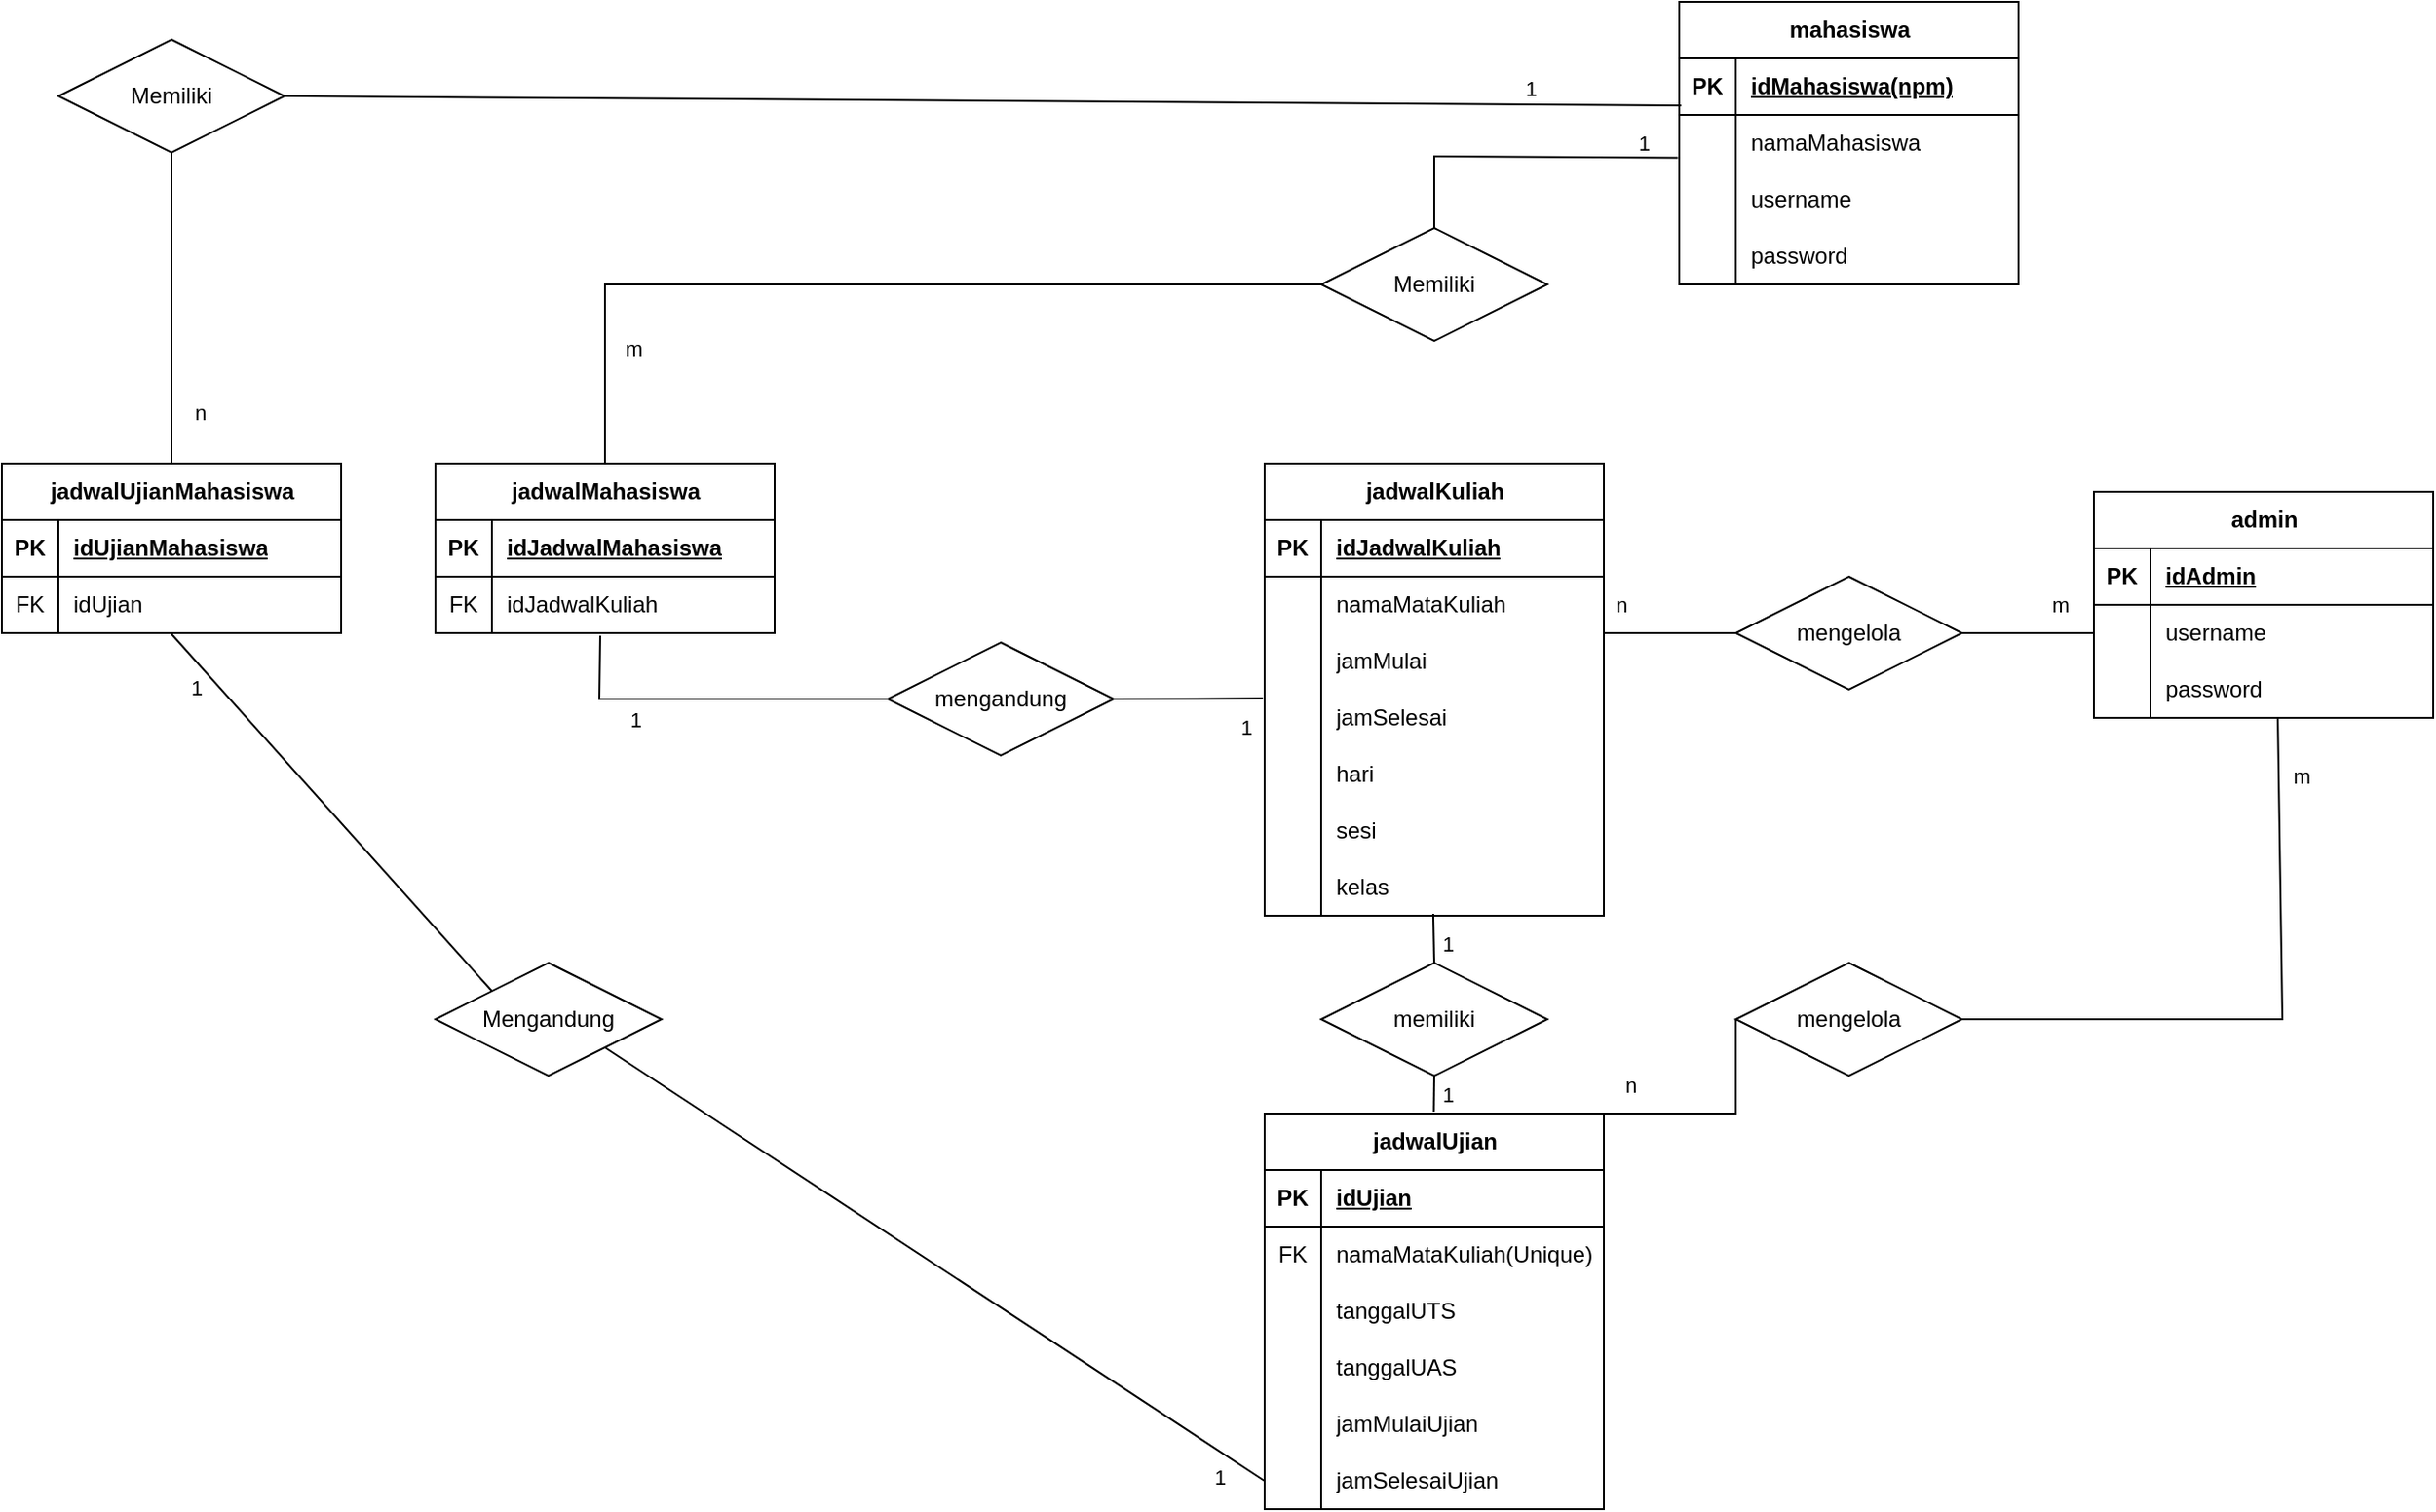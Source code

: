 <mxfile version="23.1.6" type="device">
  <diagram id="R2lEEEUBdFMjLlhIrx00" name="Page-1">
    <mxGraphModel dx="1779" dy="1600" grid="1" gridSize="10" guides="1" tooltips="1" connect="1" arrows="1" fold="1" page="1" pageScale="1" pageWidth="850" pageHeight="1100" math="0" shadow="0" extFonts="Permanent Marker^https://fonts.googleapis.com/css?family=Permanent+Marker">
      <root>
        <mxCell id="0" />
        <mxCell id="1" parent="0" />
        <mxCell id="jP7udpV0xW4ac02a_OzL-17" value="jadwalKuliah" style="shape=table;startSize=30;container=1;collapsible=1;childLayout=tableLayout;fixedRows=1;rowLines=0;fontStyle=1;align=center;resizeLast=1;html=1;" parent="1" vertex="1">
          <mxGeometry x="40" y="165" width="180" height="240" as="geometry" />
        </mxCell>
        <mxCell id="jP7udpV0xW4ac02a_OzL-18" value="" style="shape=tableRow;horizontal=0;startSize=0;swimlaneHead=0;swimlaneBody=0;fillColor=none;collapsible=0;dropTarget=0;points=[[0,0.5],[1,0.5]];portConstraint=eastwest;top=0;left=0;right=0;bottom=1;" parent="jP7udpV0xW4ac02a_OzL-17" vertex="1">
          <mxGeometry y="30" width="180" height="30" as="geometry" />
        </mxCell>
        <mxCell id="jP7udpV0xW4ac02a_OzL-19" value="PK" style="shape=partialRectangle;connectable=0;fillColor=none;top=0;left=0;bottom=0;right=0;fontStyle=1;overflow=hidden;whiteSpace=wrap;html=1;" parent="jP7udpV0xW4ac02a_OzL-18" vertex="1">
          <mxGeometry width="30" height="30" as="geometry">
            <mxRectangle width="30" height="30" as="alternateBounds" />
          </mxGeometry>
        </mxCell>
        <mxCell id="jP7udpV0xW4ac02a_OzL-20" value="idJadwalKuliah" style="shape=partialRectangle;connectable=0;fillColor=none;top=0;left=0;bottom=0;right=0;align=left;spacingLeft=6;fontStyle=5;overflow=hidden;whiteSpace=wrap;html=1;" parent="jP7udpV0xW4ac02a_OzL-18" vertex="1">
          <mxGeometry x="30" width="150" height="30" as="geometry">
            <mxRectangle width="150" height="30" as="alternateBounds" />
          </mxGeometry>
        </mxCell>
        <mxCell id="jP7udpV0xW4ac02a_OzL-21" value="" style="shape=tableRow;horizontal=0;startSize=0;swimlaneHead=0;swimlaneBody=0;fillColor=none;collapsible=0;dropTarget=0;points=[[0,0.5],[1,0.5]];portConstraint=eastwest;top=0;left=0;right=0;bottom=0;" parent="jP7udpV0xW4ac02a_OzL-17" vertex="1">
          <mxGeometry y="60" width="180" height="30" as="geometry" />
        </mxCell>
        <mxCell id="jP7udpV0xW4ac02a_OzL-22" value="" style="shape=partialRectangle;connectable=0;fillColor=none;top=0;left=0;bottom=0;right=0;editable=1;overflow=hidden;whiteSpace=wrap;html=1;" parent="jP7udpV0xW4ac02a_OzL-21" vertex="1">
          <mxGeometry width="30" height="30" as="geometry">
            <mxRectangle width="30" height="30" as="alternateBounds" />
          </mxGeometry>
        </mxCell>
        <mxCell id="jP7udpV0xW4ac02a_OzL-23" value="namaMataKuliah" style="shape=partialRectangle;connectable=0;fillColor=none;top=0;left=0;bottom=0;right=0;align=left;spacingLeft=6;overflow=hidden;whiteSpace=wrap;html=1;" parent="jP7udpV0xW4ac02a_OzL-21" vertex="1">
          <mxGeometry x="30" width="150" height="30" as="geometry">
            <mxRectangle width="150" height="30" as="alternateBounds" />
          </mxGeometry>
        </mxCell>
        <mxCell id="lILJXdgEnYDI8Zi-3-hv-6" style="shape=tableRow;horizontal=0;startSize=0;swimlaneHead=0;swimlaneBody=0;fillColor=none;collapsible=0;dropTarget=0;points=[[0,0.5],[1,0.5]];portConstraint=eastwest;top=0;left=0;right=0;bottom=0;" parent="jP7udpV0xW4ac02a_OzL-17" vertex="1">
          <mxGeometry y="90" width="180" height="30" as="geometry" />
        </mxCell>
        <mxCell id="lILJXdgEnYDI8Zi-3-hv-7" style="shape=partialRectangle;connectable=0;fillColor=none;top=0;left=0;bottom=0;right=0;editable=1;overflow=hidden;whiteSpace=wrap;html=1;" parent="lILJXdgEnYDI8Zi-3-hv-6" vertex="1">
          <mxGeometry width="30" height="30" as="geometry">
            <mxRectangle width="30" height="30" as="alternateBounds" />
          </mxGeometry>
        </mxCell>
        <mxCell id="lILJXdgEnYDI8Zi-3-hv-8" value="jamMulai" style="shape=partialRectangle;connectable=0;fillColor=none;top=0;left=0;bottom=0;right=0;align=left;spacingLeft=6;overflow=hidden;whiteSpace=wrap;html=1;" parent="lILJXdgEnYDI8Zi-3-hv-6" vertex="1">
          <mxGeometry x="30" width="150" height="30" as="geometry">
            <mxRectangle width="150" height="30" as="alternateBounds" />
          </mxGeometry>
        </mxCell>
        <mxCell id="jP7udpV0xW4ac02a_OzL-24" value="" style="shape=tableRow;horizontal=0;startSize=0;swimlaneHead=0;swimlaneBody=0;fillColor=none;collapsible=0;dropTarget=0;points=[[0,0.5],[1,0.5]];portConstraint=eastwest;top=0;left=0;right=0;bottom=0;" parent="jP7udpV0xW4ac02a_OzL-17" vertex="1">
          <mxGeometry y="120" width="180" height="30" as="geometry" />
        </mxCell>
        <mxCell id="jP7udpV0xW4ac02a_OzL-25" value="" style="shape=partialRectangle;connectable=0;fillColor=none;top=0;left=0;bottom=0;right=0;editable=1;overflow=hidden;whiteSpace=wrap;html=1;" parent="jP7udpV0xW4ac02a_OzL-24" vertex="1">
          <mxGeometry width="30" height="30" as="geometry">
            <mxRectangle width="30" height="30" as="alternateBounds" />
          </mxGeometry>
        </mxCell>
        <mxCell id="jP7udpV0xW4ac02a_OzL-26" value="jamSelesai" style="shape=partialRectangle;connectable=0;fillColor=none;top=0;left=0;bottom=0;right=0;align=left;spacingLeft=6;overflow=hidden;whiteSpace=wrap;html=1;" parent="jP7udpV0xW4ac02a_OzL-24" vertex="1">
          <mxGeometry x="30" width="150" height="30" as="geometry">
            <mxRectangle width="150" height="30" as="alternateBounds" />
          </mxGeometry>
        </mxCell>
        <mxCell id="jP7udpV0xW4ac02a_OzL-27" value="" style="shape=tableRow;horizontal=0;startSize=0;swimlaneHead=0;swimlaneBody=0;fillColor=none;collapsible=0;dropTarget=0;points=[[0,0.5],[1,0.5]];portConstraint=eastwest;top=0;left=0;right=0;bottom=0;" parent="jP7udpV0xW4ac02a_OzL-17" vertex="1">
          <mxGeometry y="150" width="180" height="30" as="geometry" />
        </mxCell>
        <mxCell id="jP7udpV0xW4ac02a_OzL-28" value="" style="shape=partialRectangle;connectable=0;fillColor=none;top=0;left=0;bottom=0;right=0;editable=1;overflow=hidden;whiteSpace=wrap;html=1;" parent="jP7udpV0xW4ac02a_OzL-27" vertex="1">
          <mxGeometry width="30" height="30" as="geometry">
            <mxRectangle width="30" height="30" as="alternateBounds" />
          </mxGeometry>
        </mxCell>
        <mxCell id="jP7udpV0xW4ac02a_OzL-29" value="hari" style="shape=partialRectangle;connectable=0;fillColor=none;top=0;left=0;bottom=0;right=0;align=left;spacingLeft=6;overflow=hidden;whiteSpace=wrap;html=1;" parent="jP7udpV0xW4ac02a_OzL-27" vertex="1">
          <mxGeometry x="30" width="150" height="30" as="geometry">
            <mxRectangle width="150" height="30" as="alternateBounds" />
          </mxGeometry>
        </mxCell>
        <mxCell id="jP7udpV0xW4ac02a_OzL-30" style="shape=tableRow;horizontal=0;startSize=0;swimlaneHead=0;swimlaneBody=0;fillColor=none;collapsible=0;dropTarget=0;points=[[0,0.5],[1,0.5]];portConstraint=eastwest;top=0;left=0;right=0;bottom=0;" parent="jP7udpV0xW4ac02a_OzL-17" vertex="1">
          <mxGeometry y="180" width="180" height="30" as="geometry" />
        </mxCell>
        <mxCell id="jP7udpV0xW4ac02a_OzL-31" style="shape=partialRectangle;connectable=0;fillColor=none;top=0;left=0;bottom=0;right=0;editable=1;overflow=hidden;whiteSpace=wrap;html=1;" parent="jP7udpV0xW4ac02a_OzL-30" vertex="1">
          <mxGeometry width="30" height="30" as="geometry">
            <mxRectangle width="30" height="30" as="alternateBounds" />
          </mxGeometry>
        </mxCell>
        <mxCell id="jP7udpV0xW4ac02a_OzL-32" value="sesi" style="shape=partialRectangle;connectable=0;fillColor=none;top=0;left=0;bottom=0;right=0;align=left;spacingLeft=6;overflow=hidden;whiteSpace=wrap;html=1;" parent="jP7udpV0xW4ac02a_OzL-30" vertex="1">
          <mxGeometry x="30" width="150" height="30" as="geometry">
            <mxRectangle width="150" height="30" as="alternateBounds" />
          </mxGeometry>
        </mxCell>
        <mxCell id="HAEcIO4v3PfrPAif3V2Y-1" style="shape=tableRow;horizontal=0;startSize=0;swimlaneHead=0;swimlaneBody=0;fillColor=none;collapsible=0;dropTarget=0;points=[[0,0.5],[1,0.5]];portConstraint=eastwest;top=0;left=0;right=0;bottom=0;" vertex="1" parent="jP7udpV0xW4ac02a_OzL-17">
          <mxGeometry y="210" width="180" height="30" as="geometry" />
        </mxCell>
        <mxCell id="HAEcIO4v3PfrPAif3V2Y-2" style="shape=partialRectangle;connectable=0;fillColor=none;top=0;left=0;bottom=0;right=0;editable=1;overflow=hidden;whiteSpace=wrap;html=1;" vertex="1" parent="HAEcIO4v3PfrPAif3V2Y-1">
          <mxGeometry width="30" height="30" as="geometry">
            <mxRectangle width="30" height="30" as="alternateBounds" />
          </mxGeometry>
        </mxCell>
        <mxCell id="HAEcIO4v3PfrPAif3V2Y-3" value="kelas" style="shape=partialRectangle;connectable=0;fillColor=none;top=0;left=0;bottom=0;right=0;align=left;spacingLeft=6;overflow=hidden;whiteSpace=wrap;html=1;" vertex="1" parent="HAEcIO4v3PfrPAif3V2Y-1">
          <mxGeometry x="30" width="150" height="30" as="geometry">
            <mxRectangle width="150" height="30" as="alternateBounds" />
          </mxGeometry>
        </mxCell>
        <mxCell id="jP7udpV0xW4ac02a_OzL-33" value="jadwalUjian" style="shape=table;startSize=30;container=1;collapsible=1;childLayout=tableLayout;fixedRows=1;rowLines=0;fontStyle=1;align=center;resizeLast=1;html=1;" parent="1" vertex="1">
          <mxGeometry x="40" y="510" width="180" height="210" as="geometry" />
        </mxCell>
        <mxCell id="jP7udpV0xW4ac02a_OzL-34" value="" style="shape=tableRow;horizontal=0;startSize=0;swimlaneHead=0;swimlaneBody=0;fillColor=none;collapsible=0;dropTarget=0;points=[[0,0.5],[1,0.5]];portConstraint=eastwest;top=0;left=0;right=0;bottom=1;" parent="jP7udpV0xW4ac02a_OzL-33" vertex="1">
          <mxGeometry y="30" width="180" height="30" as="geometry" />
        </mxCell>
        <mxCell id="jP7udpV0xW4ac02a_OzL-35" value="PK" style="shape=partialRectangle;connectable=0;fillColor=none;top=0;left=0;bottom=0;right=0;fontStyle=1;overflow=hidden;whiteSpace=wrap;html=1;" parent="jP7udpV0xW4ac02a_OzL-34" vertex="1">
          <mxGeometry width="30" height="30" as="geometry">
            <mxRectangle width="30" height="30" as="alternateBounds" />
          </mxGeometry>
        </mxCell>
        <mxCell id="jP7udpV0xW4ac02a_OzL-36" value="idUjian" style="shape=partialRectangle;connectable=0;fillColor=none;top=0;left=0;bottom=0;right=0;align=left;spacingLeft=6;fontStyle=5;overflow=hidden;whiteSpace=wrap;html=1;" parent="jP7udpV0xW4ac02a_OzL-34" vertex="1">
          <mxGeometry x="30" width="150" height="30" as="geometry">
            <mxRectangle width="150" height="30" as="alternateBounds" />
          </mxGeometry>
        </mxCell>
        <mxCell id="2Jx7FDH78sKBlILOtcVp-11" style="shape=tableRow;horizontal=0;startSize=0;swimlaneHead=0;swimlaneBody=0;fillColor=none;collapsible=0;dropTarget=0;points=[[0,0.5],[1,0.5]];portConstraint=eastwest;top=0;left=0;right=0;bottom=0;" parent="jP7udpV0xW4ac02a_OzL-33" vertex="1">
          <mxGeometry y="60" width="180" height="30" as="geometry" />
        </mxCell>
        <mxCell id="2Jx7FDH78sKBlILOtcVp-12" value="FK" style="shape=partialRectangle;connectable=0;fillColor=none;top=0;left=0;bottom=0;right=0;editable=1;overflow=hidden;whiteSpace=wrap;html=1;" parent="2Jx7FDH78sKBlILOtcVp-11" vertex="1">
          <mxGeometry width="30" height="30" as="geometry">
            <mxRectangle width="30" height="30" as="alternateBounds" />
          </mxGeometry>
        </mxCell>
        <mxCell id="2Jx7FDH78sKBlILOtcVp-13" value="namaMataKuliah(Unique)" style="shape=partialRectangle;connectable=0;fillColor=none;top=0;left=0;bottom=0;right=0;align=left;spacingLeft=6;overflow=hidden;whiteSpace=wrap;html=1;" parent="2Jx7FDH78sKBlILOtcVp-11" vertex="1">
          <mxGeometry x="30" width="150" height="30" as="geometry">
            <mxRectangle width="150" height="30" as="alternateBounds" />
          </mxGeometry>
        </mxCell>
        <mxCell id="jP7udpV0xW4ac02a_OzL-40" value="" style="shape=tableRow;horizontal=0;startSize=0;swimlaneHead=0;swimlaneBody=0;fillColor=none;collapsible=0;dropTarget=0;points=[[0,0.5],[1,0.5]];portConstraint=eastwest;top=0;left=0;right=0;bottom=0;" parent="jP7udpV0xW4ac02a_OzL-33" vertex="1">
          <mxGeometry y="90" width="180" height="30" as="geometry" />
        </mxCell>
        <mxCell id="jP7udpV0xW4ac02a_OzL-41" value="" style="shape=partialRectangle;connectable=0;fillColor=none;top=0;left=0;bottom=0;right=0;editable=1;overflow=hidden;whiteSpace=wrap;html=1;" parent="jP7udpV0xW4ac02a_OzL-40" vertex="1">
          <mxGeometry width="30" height="30" as="geometry">
            <mxRectangle width="30" height="30" as="alternateBounds" />
          </mxGeometry>
        </mxCell>
        <mxCell id="jP7udpV0xW4ac02a_OzL-42" value="tanggalUTS" style="shape=partialRectangle;connectable=0;fillColor=none;top=0;left=0;bottom=0;right=0;align=left;spacingLeft=6;overflow=hidden;whiteSpace=wrap;html=1;" parent="jP7udpV0xW4ac02a_OzL-40" vertex="1">
          <mxGeometry x="30" width="150" height="30" as="geometry">
            <mxRectangle width="150" height="30" as="alternateBounds" />
          </mxGeometry>
        </mxCell>
        <mxCell id="2Jx7FDH78sKBlILOtcVp-1" style="shape=tableRow;horizontal=0;startSize=0;swimlaneHead=0;swimlaneBody=0;fillColor=none;collapsible=0;dropTarget=0;points=[[0,0.5],[1,0.5]];portConstraint=eastwest;top=0;left=0;right=0;bottom=0;" parent="jP7udpV0xW4ac02a_OzL-33" vertex="1">
          <mxGeometry y="120" width="180" height="30" as="geometry" />
        </mxCell>
        <mxCell id="2Jx7FDH78sKBlILOtcVp-2" style="shape=partialRectangle;connectable=0;fillColor=none;top=0;left=0;bottom=0;right=0;editable=1;overflow=hidden;whiteSpace=wrap;html=1;" parent="2Jx7FDH78sKBlILOtcVp-1" vertex="1">
          <mxGeometry width="30" height="30" as="geometry">
            <mxRectangle width="30" height="30" as="alternateBounds" />
          </mxGeometry>
        </mxCell>
        <mxCell id="2Jx7FDH78sKBlILOtcVp-3" value="tanggalUAS" style="shape=partialRectangle;connectable=0;fillColor=none;top=0;left=0;bottom=0;right=0;align=left;spacingLeft=6;overflow=hidden;whiteSpace=wrap;html=1;" parent="2Jx7FDH78sKBlILOtcVp-1" vertex="1">
          <mxGeometry x="30" width="150" height="30" as="geometry">
            <mxRectangle width="150" height="30" as="alternateBounds" />
          </mxGeometry>
        </mxCell>
        <mxCell id="jP7udpV0xW4ac02a_OzL-43" value="" style="shape=tableRow;horizontal=0;startSize=0;swimlaneHead=0;swimlaneBody=0;fillColor=none;collapsible=0;dropTarget=0;points=[[0,0.5],[1,0.5]];portConstraint=eastwest;top=0;left=0;right=0;bottom=0;" parent="jP7udpV0xW4ac02a_OzL-33" vertex="1">
          <mxGeometry y="150" width="180" height="30" as="geometry" />
        </mxCell>
        <mxCell id="jP7udpV0xW4ac02a_OzL-44" value="" style="shape=partialRectangle;connectable=0;fillColor=none;top=0;left=0;bottom=0;right=0;editable=1;overflow=hidden;whiteSpace=wrap;html=1;" parent="jP7udpV0xW4ac02a_OzL-43" vertex="1">
          <mxGeometry width="30" height="30" as="geometry">
            <mxRectangle width="30" height="30" as="alternateBounds" />
          </mxGeometry>
        </mxCell>
        <mxCell id="jP7udpV0xW4ac02a_OzL-45" value="jamMulaiUjian" style="shape=partialRectangle;connectable=0;fillColor=none;top=0;left=0;bottom=0;right=0;align=left;spacingLeft=6;overflow=hidden;whiteSpace=wrap;html=1;" parent="jP7udpV0xW4ac02a_OzL-43" vertex="1">
          <mxGeometry x="30" width="150" height="30" as="geometry">
            <mxRectangle width="150" height="30" as="alternateBounds" />
          </mxGeometry>
        </mxCell>
        <mxCell id="jP7udpV0xW4ac02a_OzL-46" style="shape=tableRow;horizontal=0;startSize=0;swimlaneHead=0;swimlaneBody=0;fillColor=none;collapsible=0;dropTarget=0;points=[[0,0.5],[1,0.5]];portConstraint=eastwest;top=0;left=0;right=0;bottom=0;" parent="jP7udpV0xW4ac02a_OzL-33" vertex="1">
          <mxGeometry y="180" width="180" height="30" as="geometry" />
        </mxCell>
        <mxCell id="jP7udpV0xW4ac02a_OzL-47" style="shape=partialRectangle;connectable=0;fillColor=none;top=0;left=0;bottom=0;right=0;editable=1;overflow=hidden;whiteSpace=wrap;html=1;" parent="jP7udpV0xW4ac02a_OzL-46" vertex="1">
          <mxGeometry width="30" height="30" as="geometry">
            <mxRectangle width="30" height="30" as="alternateBounds" />
          </mxGeometry>
        </mxCell>
        <mxCell id="jP7udpV0xW4ac02a_OzL-48" value="jamSelesaiUjian" style="shape=partialRectangle;connectable=0;fillColor=none;top=0;left=0;bottom=0;right=0;align=left;spacingLeft=6;overflow=hidden;whiteSpace=wrap;html=1;" parent="jP7udpV0xW4ac02a_OzL-46" vertex="1">
          <mxGeometry x="30" width="150" height="30" as="geometry">
            <mxRectangle width="150" height="30" as="alternateBounds" />
          </mxGeometry>
        </mxCell>
        <mxCell id="jP7udpV0xW4ac02a_OzL-60" value="memiliki" style="shape=rhombus;perimeter=rhombusPerimeter;whiteSpace=wrap;html=1;align=center;" parent="1" vertex="1">
          <mxGeometry x="70" y="430" width="120" height="60" as="geometry" />
        </mxCell>
        <mxCell id="jP7udpV0xW4ac02a_OzL-61" value="" style="endArrow=none;html=1;rounded=0;entryX=0.5;entryY=0;entryDx=0;entryDy=0;exitX=0.497;exitY=0.967;exitDx=0;exitDy=0;exitPerimeter=0;" parent="1" target="jP7udpV0xW4ac02a_OzL-60" edge="1" source="HAEcIO4v3PfrPAif3V2Y-1">
          <mxGeometry relative="1" as="geometry">
            <mxPoint x="130" y="410" as="sourcePoint" />
            <mxPoint x="300" y="260" as="targetPoint" />
          </mxGeometry>
        </mxCell>
        <mxCell id="jP7udpV0xW4ac02a_OzL-62" value="1" style="edgeLabel;html=1;align=center;verticalAlign=middle;resizable=0;points=[];" parent="jP7udpV0xW4ac02a_OzL-61" vertex="1" connectable="0">
          <mxGeometry x="-0.828" y="1" relative="1" as="geometry">
            <mxPoint x="6" y="14" as="offset" />
          </mxGeometry>
        </mxCell>
        <mxCell id="jP7udpV0xW4ac02a_OzL-63" value="" style="endArrow=none;html=1;rounded=0;entryX=0.5;entryY=0;entryDx=0;entryDy=0;exitX=0.5;exitY=1;exitDx=0;exitDy=0;" parent="1" source="jP7udpV0xW4ac02a_OzL-60" edge="1">
          <mxGeometry relative="1" as="geometry">
            <mxPoint x="130" y="460" as="sourcePoint" />
            <mxPoint x="129.76" y="509" as="targetPoint" />
          </mxGeometry>
        </mxCell>
        <mxCell id="jP7udpV0xW4ac02a_OzL-64" value="1" style="edgeLabel;html=1;align=center;verticalAlign=middle;resizable=0;points=[];" parent="jP7udpV0xW4ac02a_OzL-63" vertex="1" connectable="0">
          <mxGeometry x="-0.828" y="1" relative="1" as="geometry">
            <mxPoint x="6" y="8" as="offset" />
          </mxGeometry>
        </mxCell>
        <mxCell id="jP7udpV0xW4ac02a_OzL-68" value="mahasiswa" style="shape=table;startSize=30;container=1;collapsible=1;childLayout=tableLayout;fixedRows=1;rowLines=0;fontStyle=1;align=center;resizeLast=1;html=1;" parent="1" vertex="1">
          <mxGeometry x="260" y="-80" width="180" height="150" as="geometry" />
        </mxCell>
        <mxCell id="jP7udpV0xW4ac02a_OzL-69" value="" style="shape=tableRow;horizontal=0;startSize=0;swimlaneHead=0;swimlaneBody=0;fillColor=none;collapsible=0;dropTarget=0;points=[[0,0.5],[1,0.5]];portConstraint=eastwest;top=0;left=0;right=0;bottom=1;" parent="jP7udpV0xW4ac02a_OzL-68" vertex="1">
          <mxGeometry y="30" width="180" height="30" as="geometry" />
        </mxCell>
        <mxCell id="jP7udpV0xW4ac02a_OzL-70" value="PK" style="shape=partialRectangle;connectable=0;fillColor=none;top=0;left=0;bottom=0;right=0;fontStyle=1;overflow=hidden;whiteSpace=wrap;html=1;" parent="jP7udpV0xW4ac02a_OzL-69" vertex="1">
          <mxGeometry width="30" height="30" as="geometry">
            <mxRectangle width="30" height="30" as="alternateBounds" />
          </mxGeometry>
        </mxCell>
        <mxCell id="jP7udpV0xW4ac02a_OzL-71" value="idMahasiswa(npm)" style="shape=partialRectangle;connectable=0;fillColor=none;top=0;left=0;bottom=0;right=0;align=left;spacingLeft=6;fontStyle=5;overflow=hidden;whiteSpace=wrap;html=1;" parent="jP7udpV0xW4ac02a_OzL-69" vertex="1">
          <mxGeometry x="30" width="150" height="30" as="geometry">
            <mxRectangle width="150" height="30" as="alternateBounds" />
          </mxGeometry>
        </mxCell>
        <mxCell id="jP7udpV0xW4ac02a_OzL-72" value="" style="shape=tableRow;horizontal=0;startSize=0;swimlaneHead=0;swimlaneBody=0;fillColor=none;collapsible=0;dropTarget=0;points=[[0,0.5],[1,0.5]];portConstraint=eastwest;top=0;left=0;right=0;bottom=0;" parent="jP7udpV0xW4ac02a_OzL-68" vertex="1">
          <mxGeometry y="60" width="180" height="30" as="geometry" />
        </mxCell>
        <mxCell id="jP7udpV0xW4ac02a_OzL-73" value="" style="shape=partialRectangle;connectable=0;fillColor=none;top=0;left=0;bottom=0;right=0;editable=1;overflow=hidden;whiteSpace=wrap;html=1;" parent="jP7udpV0xW4ac02a_OzL-72" vertex="1">
          <mxGeometry width="30" height="30" as="geometry">
            <mxRectangle width="30" height="30" as="alternateBounds" />
          </mxGeometry>
        </mxCell>
        <mxCell id="jP7udpV0xW4ac02a_OzL-74" value="namaMahasiswa" style="shape=partialRectangle;connectable=0;fillColor=none;top=0;left=0;bottom=0;right=0;align=left;spacingLeft=6;overflow=hidden;whiteSpace=wrap;html=1;" parent="jP7udpV0xW4ac02a_OzL-72" vertex="1">
          <mxGeometry x="30" width="150" height="30" as="geometry">
            <mxRectangle width="150" height="30" as="alternateBounds" />
          </mxGeometry>
        </mxCell>
        <mxCell id="jP7udpV0xW4ac02a_OzL-75" value="" style="shape=tableRow;horizontal=0;startSize=0;swimlaneHead=0;swimlaneBody=0;fillColor=none;collapsible=0;dropTarget=0;points=[[0,0.5],[1,0.5]];portConstraint=eastwest;top=0;left=0;right=0;bottom=0;" parent="jP7udpV0xW4ac02a_OzL-68" vertex="1">
          <mxGeometry y="90" width="180" height="30" as="geometry" />
        </mxCell>
        <mxCell id="jP7udpV0xW4ac02a_OzL-76" value="" style="shape=partialRectangle;connectable=0;fillColor=none;top=0;left=0;bottom=0;right=0;editable=1;overflow=hidden;whiteSpace=wrap;html=1;" parent="jP7udpV0xW4ac02a_OzL-75" vertex="1">
          <mxGeometry width="30" height="30" as="geometry">
            <mxRectangle width="30" height="30" as="alternateBounds" />
          </mxGeometry>
        </mxCell>
        <mxCell id="jP7udpV0xW4ac02a_OzL-77" value="username" style="shape=partialRectangle;connectable=0;fillColor=none;top=0;left=0;bottom=0;right=0;align=left;spacingLeft=6;overflow=hidden;whiteSpace=wrap;html=1;" parent="jP7udpV0xW4ac02a_OzL-75" vertex="1">
          <mxGeometry x="30" width="150" height="30" as="geometry">
            <mxRectangle width="150" height="30" as="alternateBounds" />
          </mxGeometry>
        </mxCell>
        <mxCell id="jP7udpV0xW4ac02a_OzL-78" value="" style="shape=tableRow;horizontal=0;startSize=0;swimlaneHead=0;swimlaneBody=0;fillColor=none;collapsible=0;dropTarget=0;points=[[0,0.5],[1,0.5]];portConstraint=eastwest;top=0;left=0;right=0;bottom=0;" parent="jP7udpV0xW4ac02a_OzL-68" vertex="1">
          <mxGeometry y="120" width="180" height="30" as="geometry" />
        </mxCell>
        <mxCell id="jP7udpV0xW4ac02a_OzL-79" value="" style="shape=partialRectangle;connectable=0;fillColor=none;top=0;left=0;bottom=0;right=0;editable=1;overflow=hidden;whiteSpace=wrap;html=1;" parent="jP7udpV0xW4ac02a_OzL-78" vertex="1">
          <mxGeometry width="30" height="30" as="geometry">
            <mxRectangle width="30" height="30" as="alternateBounds" />
          </mxGeometry>
        </mxCell>
        <mxCell id="jP7udpV0xW4ac02a_OzL-80" value="password" style="shape=partialRectangle;connectable=0;fillColor=none;top=0;left=0;bottom=0;right=0;align=left;spacingLeft=6;overflow=hidden;whiteSpace=wrap;html=1;" parent="jP7udpV0xW4ac02a_OzL-78" vertex="1">
          <mxGeometry x="30" width="150" height="30" as="geometry">
            <mxRectangle width="150" height="30" as="alternateBounds" />
          </mxGeometry>
        </mxCell>
        <mxCell id="jP7udpV0xW4ac02a_OzL-81" value="Memiliki" style="shape=rhombus;perimeter=rhombusPerimeter;whiteSpace=wrap;html=1;align=center;" parent="1" vertex="1">
          <mxGeometry x="70" y="40" width="120" height="60" as="geometry" />
        </mxCell>
        <mxCell id="jP7udpV0xW4ac02a_OzL-82" value="" style="endArrow=none;html=1;rounded=0;exitX=0.5;exitY=0;exitDx=0;exitDy=0;entryX=-0.004;entryY=0.757;entryDx=0;entryDy=0;entryPerimeter=0;" parent="1" source="jP7udpV0xW4ac02a_OzL-81" target="jP7udpV0xW4ac02a_OzL-72" edge="1">
          <mxGeometry relative="1" as="geometry">
            <mxPoint x="120" as="sourcePoint" />
            <mxPoint x="280" as="targetPoint" />
            <Array as="points">
              <mxPoint x="130" y="2" />
            </Array>
          </mxGeometry>
        </mxCell>
        <mxCell id="jP7udpV0xW4ac02a_OzL-83" value="1" style="edgeLabel;html=1;align=center;verticalAlign=middle;resizable=0;points=[];" parent="jP7udpV0xW4ac02a_OzL-82" vertex="1" connectable="0">
          <mxGeometry x="0.774" y="2" relative="1" as="geometry">
            <mxPoint y="-6" as="offset" />
          </mxGeometry>
        </mxCell>
        <mxCell id="jP7udpV0xW4ac02a_OzL-84" value="" style="endArrow=none;html=1;rounded=0;exitX=0;exitY=0.5;exitDx=0;exitDy=0;entryX=0.5;entryY=0;entryDx=0;entryDy=0;" parent="1" source="jP7udpV0xW4ac02a_OzL-81" target="lILJXdgEnYDI8Zi-3-hv-9" edge="1">
          <mxGeometry relative="1" as="geometry">
            <mxPoint x="200" y="130" as="sourcePoint" />
            <mxPoint x="130" y="150" as="targetPoint" />
            <Array as="points">
              <mxPoint x="-310" y="70" />
            </Array>
          </mxGeometry>
        </mxCell>
        <mxCell id="jP7udpV0xW4ac02a_OzL-85" value="m" style="edgeLabel;html=1;align=center;verticalAlign=middle;resizable=0;points=[];" parent="jP7udpV0xW4ac02a_OzL-84" vertex="1" connectable="0">
          <mxGeometry x="0.782" relative="1" as="geometry">
            <mxPoint x="15" y="-9" as="offset" />
          </mxGeometry>
        </mxCell>
        <mxCell id="jP7udpV0xW4ac02a_OzL-105" value="admin" style="shape=table;startSize=30;container=1;collapsible=1;childLayout=tableLayout;fixedRows=1;rowLines=0;fontStyle=1;align=center;resizeLast=1;html=1;" parent="1" vertex="1">
          <mxGeometry x="480" y="180" width="180" height="120" as="geometry" />
        </mxCell>
        <mxCell id="jP7udpV0xW4ac02a_OzL-106" value="" style="shape=tableRow;horizontal=0;startSize=0;swimlaneHead=0;swimlaneBody=0;fillColor=none;collapsible=0;dropTarget=0;points=[[0,0.5],[1,0.5]];portConstraint=eastwest;top=0;left=0;right=0;bottom=1;" parent="jP7udpV0xW4ac02a_OzL-105" vertex="1">
          <mxGeometry y="30" width="180" height="30" as="geometry" />
        </mxCell>
        <mxCell id="jP7udpV0xW4ac02a_OzL-107" value="PK" style="shape=partialRectangle;connectable=0;fillColor=none;top=0;left=0;bottom=0;right=0;fontStyle=1;overflow=hidden;whiteSpace=wrap;html=1;" parent="jP7udpV0xW4ac02a_OzL-106" vertex="1">
          <mxGeometry width="30" height="30" as="geometry">
            <mxRectangle width="30" height="30" as="alternateBounds" />
          </mxGeometry>
        </mxCell>
        <mxCell id="jP7udpV0xW4ac02a_OzL-108" value="idAdmin" style="shape=partialRectangle;connectable=0;fillColor=none;top=0;left=0;bottom=0;right=0;align=left;spacingLeft=6;fontStyle=5;overflow=hidden;whiteSpace=wrap;html=1;" parent="jP7udpV0xW4ac02a_OzL-106" vertex="1">
          <mxGeometry x="30" width="150" height="30" as="geometry">
            <mxRectangle width="150" height="30" as="alternateBounds" />
          </mxGeometry>
        </mxCell>
        <mxCell id="jP7udpV0xW4ac02a_OzL-109" value="" style="shape=tableRow;horizontal=0;startSize=0;swimlaneHead=0;swimlaneBody=0;fillColor=none;collapsible=0;dropTarget=0;points=[[0,0.5],[1,0.5]];portConstraint=eastwest;top=0;left=0;right=0;bottom=0;" parent="jP7udpV0xW4ac02a_OzL-105" vertex="1">
          <mxGeometry y="60" width="180" height="30" as="geometry" />
        </mxCell>
        <mxCell id="jP7udpV0xW4ac02a_OzL-110" value="" style="shape=partialRectangle;connectable=0;fillColor=none;top=0;left=0;bottom=0;right=0;editable=1;overflow=hidden;whiteSpace=wrap;html=1;" parent="jP7udpV0xW4ac02a_OzL-109" vertex="1">
          <mxGeometry width="30" height="30" as="geometry">
            <mxRectangle width="30" height="30" as="alternateBounds" />
          </mxGeometry>
        </mxCell>
        <mxCell id="jP7udpV0xW4ac02a_OzL-111" value="username&lt;br&gt;" style="shape=partialRectangle;connectable=0;fillColor=none;top=0;left=0;bottom=0;right=0;align=left;spacingLeft=6;overflow=hidden;whiteSpace=wrap;html=1;" parent="jP7udpV0xW4ac02a_OzL-109" vertex="1">
          <mxGeometry x="30" width="150" height="30" as="geometry">
            <mxRectangle width="150" height="30" as="alternateBounds" />
          </mxGeometry>
        </mxCell>
        <mxCell id="jP7udpV0xW4ac02a_OzL-112" value="" style="shape=tableRow;horizontal=0;startSize=0;swimlaneHead=0;swimlaneBody=0;fillColor=none;collapsible=0;dropTarget=0;points=[[0,0.5],[1,0.5]];portConstraint=eastwest;top=0;left=0;right=0;bottom=0;" parent="jP7udpV0xW4ac02a_OzL-105" vertex="1">
          <mxGeometry y="90" width="180" height="30" as="geometry" />
        </mxCell>
        <mxCell id="jP7udpV0xW4ac02a_OzL-113" value="" style="shape=partialRectangle;connectable=0;fillColor=none;top=0;left=0;bottom=0;right=0;editable=1;overflow=hidden;whiteSpace=wrap;html=1;" parent="jP7udpV0xW4ac02a_OzL-112" vertex="1">
          <mxGeometry width="30" height="30" as="geometry">
            <mxRectangle width="30" height="30" as="alternateBounds" />
          </mxGeometry>
        </mxCell>
        <mxCell id="jP7udpV0xW4ac02a_OzL-114" value="password" style="shape=partialRectangle;connectable=0;fillColor=none;top=0;left=0;bottom=0;right=0;align=left;spacingLeft=6;overflow=hidden;whiteSpace=wrap;html=1;" parent="jP7udpV0xW4ac02a_OzL-112" vertex="1">
          <mxGeometry x="30" width="150" height="30" as="geometry">
            <mxRectangle width="150" height="30" as="alternateBounds" />
          </mxGeometry>
        </mxCell>
        <mxCell id="jP7udpV0xW4ac02a_OzL-119" value="mengelola" style="shape=rhombus;perimeter=rhombusPerimeter;whiteSpace=wrap;html=1;align=center;" parent="1" vertex="1">
          <mxGeometry x="290" y="225" width="120" height="60" as="geometry" />
        </mxCell>
        <mxCell id="jP7udpV0xW4ac02a_OzL-121" value="" style="endArrow=none;html=1;rounded=0;exitX=1;exitY=0.5;exitDx=0;exitDy=0;entryX=0;entryY=0.5;entryDx=0;entryDy=0;" parent="1" source="jP7udpV0xW4ac02a_OzL-119" target="jP7udpV0xW4ac02a_OzL-109" edge="1">
          <mxGeometry relative="1" as="geometry">
            <mxPoint x="380" y="350" as="sourcePoint" />
            <mxPoint x="540" y="350" as="targetPoint" />
          </mxGeometry>
        </mxCell>
        <mxCell id="jP7udpV0xW4ac02a_OzL-122" value="m" style="edgeLabel;html=1;align=center;verticalAlign=middle;resizable=0;points=[];" parent="jP7udpV0xW4ac02a_OzL-121" vertex="1" connectable="0">
          <mxGeometry x="0.479" y="-2" relative="1" as="geometry">
            <mxPoint y="-17" as="offset" />
          </mxGeometry>
        </mxCell>
        <mxCell id="jP7udpV0xW4ac02a_OzL-123" value="" style="endArrow=none;html=1;rounded=0;entryX=0;entryY=0.5;entryDx=0;entryDy=0;exitX=0.998;exitY=-0.001;exitDx=0;exitDy=0;exitPerimeter=0;" parent="1" source="lILJXdgEnYDI8Zi-3-hv-6" target="jP7udpV0xW4ac02a_OzL-119" edge="1">
          <mxGeometry relative="1" as="geometry">
            <mxPoint x="250" y="270" as="sourcePoint" />
            <mxPoint x="540" y="360" as="targetPoint" />
          </mxGeometry>
        </mxCell>
        <mxCell id="jP7udpV0xW4ac02a_OzL-124" value="n" style="edgeLabel;html=1;align=center;verticalAlign=middle;resizable=0;points=[];" parent="jP7udpV0xW4ac02a_OzL-123" vertex="1" connectable="0">
          <mxGeometry x="-0.814" y="2" relative="1" as="geometry">
            <mxPoint x="3" y="-13" as="offset" />
          </mxGeometry>
        </mxCell>
        <mxCell id="lILJXdgEnYDI8Zi-3-hv-1" value="mengelola" style="shape=rhombus;perimeter=rhombusPerimeter;whiteSpace=wrap;html=1;align=center;" parent="1" vertex="1">
          <mxGeometry x="290" y="430" width="120" height="60" as="geometry" />
        </mxCell>
        <mxCell id="lILJXdgEnYDI8Zi-3-hv-2" value="" style="endArrow=none;html=1;rounded=0;exitX=1;exitY=0.5;exitDx=0;exitDy=0;entryX=0.542;entryY=1.017;entryDx=0;entryDy=0;entryPerimeter=0;" parent="1" source="lILJXdgEnYDI8Zi-3-hv-1" target="jP7udpV0xW4ac02a_OzL-112" edge="1">
          <mxGeometry relative="1" as="geometry">
            <mxPoint x="420" y="265" as="sourcePoint" />
            <mxPoint x="490" y="265" as="targetPoint" />
            <Array as="points">
              <mxPoint x="580" y="460" />
            </Array>
          </mxGeometry>
        </mxCell>
        <mxCell id="lILJXdgEnYDI8Zi-3-hv-3" value="m" style="edgeLabel;html=1;align=center;verticalAlign=middle;resizable=0;points=[];" parent="lILJXdgEnYDI8Zi-3-hv-2" vertex="1" connectable="0">
          <mxGeometry x="0.479" y="-2" relative="1" as="geometry">
            <mxPoint x="9" y="-56" as="offset" />
          </mxGeometry>
        </mxCell>
        <mxCell id="lILJXdgEnYDI8Zi-3-hv-4" value="" style="endArrow=none;html=1;rounded=0;exitX=1;exitY=0;exitDx=0;exitDy=0;entryX=0;entryY=0.5;entryDx=0;entryDy=0;" parent="1" source="jP7udpV0xW4ac02a_OzL-33" target="lILJXdgEnYDI8Zi-3-hv-1" edge="1">
          <mxGeometry relative="1" as="geometry">
            <mxPoint x="221" y="265" as="sourcePoint" />
            <mxPoint x="300" y="265" as="targetPoint" />
            <Array as="points">
              <mxPoint x="290" y="510" />
            </Array>
          </mxGeometry>
        </mxCell>
        <mxCell id="lILJXdgEnYDI8Zi-3-hv-5" value="n" style="edgeLabel;html=1;align=center;verticalAlign=middle;resizable=0;points=[];" parent="lILJXdgEnYDI8Zi-3-hv-4" vertex="1" connectable="0">
          <mxGeometry x="-0.814" y="2" relative="1" as="geometry">
            <mxPoint x="3" y="-13" as="offset" />
          </mxGeometry>
        </mxCell>
        <mxCell id="lILJXdgEnYDI8Zi-3-hv-9" value="jadwalMahasiswa" style="shape=table;startSize=30;container=1;collapsible=1;childLayout=tableLayout;fixedRows=1;rowLines=0;fontStyle=1;align=center;resizeLast=1;html=1;" parent="1" vertex="1">
          <mxGeometry x="-400" y="165" width="180" height="90" as="geometry" />
        </mxCell>
        <mxCell id="lILJXdgEnYDI8Zi-3-hv-10" value="" style="shape=tableRow;horizontal=0;startSize=0;swimlaneHead=0;swimlaneBody=0;fillColor=none;collapsible=0;dropTarget=0;points=[[0,0.5],[1,0.5]];portConstraint=eastwest;top=0;left=0;right=0;bottom=1;" parent="lILJXdgEnYDI8Zi-3-hv-9" vertex="1">
          <mxGeometry y="30" width="180" height="30" as="geometry" />
        </mxCell>
        <mxCell id="lILJXdgEnYDI8Zi-3-hv-11" value="PK" style="shape=partialRectangle;connectable=0;fillColor=none;top=0;left=0;bottom=0;right=0;fontStyle=1;overflow=hidden;whiteSpace=wrap;html=1;" parent="lILJXdgEnYDI8Zi-3-hv-10" vertex="1">
          <mxGeometry width="30" height="30" as="geometry">
            <mxRectangle width="30" height="30" as="alternateBounds" />
          </mxGeometry>
        </mxCell>
        <mxCell id="lILJXdgEnYDI8Zi-3-hv-12" value="idJadwalMahasiswa" style="shape=partialRectangle;connectable=0;fillColor=none;top=0;left=0;bottom=0;right=0;align=left;spacingLeft=6;fontStyle=5;overflow=hidden;whiteSpace=wrap;html=1;" parent="lILJXdgEnYDI8Zi-3-hv-10" vertex="1">
          <mxGeometry x="30" width="150" height="30" as="geometry">
            <mxRectangle width="150" height="30" as="alternateBounds" />
          </mxGeometry>
        </mxCell>
        <mxCell id="lILJXdgEnYDI8Zi-3-hv-44" style="shape=tableRow;horizontal=0;startSize=0;swimlaneHead=0;swimlaneBody=0;fillColor=none;collapsible=0;dropTarget=0;points=[[0,0.5],[1,0.5]];portConstraint=eastwest;top=0;left=0;right=0;bottom=0;" parent="lILJXdgEnYDI8Zi-3-hv-9" vertex="1">
          <mxGeometry y="60" width="180" height="30" as="geometry" />
        </mxCell>
        <mxCell id="lILJXdgEnYDI8Zi-3-hv-45" value="FK" style="shape=partialRectangle;connectable=0;fillColor=none;top=0;left=0;bottom=0;right=0;editable=1;overflow=hidden;whiteSpace=wrap;html=1;" parent="lILJXdgEnYDI8Zi-3-hv-44" vertex="1">
          <mxGeometry width="30" height="30" as="geometry">
            <mxRectangle width="30" height="30" as="alternateBounds" />
          </mxGeometry>
        </mxCell>
        <mxCell id="lILJXdgEnYDI8Zi-3-hv-46" value="idJadwalKuliah" style="shape=partialRectangle;connectable=0;fillColor=none;top=0;left=0;bottom=0;right=0;align=left;spacingLeft=6;overflow=hidden;whiteSpace=wrap;html=1;" parent="lILJXdgEnYDI8Zi-3-hv-44" vertex="1">
          <mxGeometry x="30" width="150" height="30" as="geometry">
            <mxRectangle width="150" height="30" as="alternateBounds" />
          </mxGeometry>
        </mxCell>
        <mxCell id="lILJXdgEnYDI8Zi-3-hv-33" value="mengandung" style="shape=rhombus;perimeter=rhombusPerimeter;whiteSpace=wrap;html=1;align=center;" parent="1" vertex="1">
          <mxGeometry x="-160" y="260" width="120" height="60" as="geometry" />
        </mxCell>
        <mxCell id="lILJXdgEnYDI8Zi-3-hv-36" value="" style="endArrow=none;html=1;rounded=0;entryX=-0.005;entryY=0.156;entryDx=0;entryDy=0;exitX=1;exitY=0.5;exitDx=0;exitDy=0;entryPerimeter=0;" parent="1" source="lILJXdgEnYDI8Zi-3-hv-33" target="jP7udpV0xW4ac02a_OzL-24" edge="1">
          <mxGeometry relative="1" as="geometry">
            <mxPoint x="-210" y="280" as="sourcePoint" />
            <mxPoint x="-150" y="280" as="targetPoint" />
          </mxGeometry>
        </mxCell>
        <mxCell id="lILJXdgEnYDI8Zi-3-hv-37" value="1" style="edgeLabel;html=1;align=center;verticalAlign=middle;resizable=0;points=[];" parent="lILJXdgEnYDI8Zi-3-hv-36" vertex="1" connectable="0">
          <mxGeometry x="-0.828" y="1" relative="1" as="geometry">
            <mxPoint x="63" y="16" as="offset" />
          </mxGeometry>
        </mxCell>
        <mxCell id="lILJXdgEnYDI8Zi-3-hv-50" value="jadwalUjianMahasiswa" style="shape=table;startSize=30;container=1;collapsible=1;childLayout=tableLayout;fixedRows=1;rowLines=0;fontStyle=1;align=center;resizeLast=1;html=1;" parent="1" vertex="1">
          <mxGeometry x="-630" y="165" width="180" height="90" as="geometry" />
        </mxCell>
        <mxCell id="lILJXdgEnYDI8Zi-3-hv-51" value="" style="shape=tableRow;horizontal=0;startSize=0;swimlaneHead=0;swimlaneBody=0;fillColor=none;collapsible=0;dropTarget=0;points=[[0,0.5],[1,0.5]];portConstraint=eastwest;top=0;left=0;right=0;bottom=1;" parent="lILJXdgEnYDI8Zi-3-hv-50" vertex="1">
          <mxGeometry y="30" width="180" height="30" as="geometry" />
        </mxCell>
        <mxCell id="lILJXdgEnYDI8Zi-3-hv-52" value="PK" style="shape=partialRectangle;connectable=0;fillColor=none;top=0;left=0;bottom=0;right=0;fontStyle=1;overflow=hidden;whiteSpace=wrap;html=1;" parent="lILJXdgEnYDI8Zi-3-hv-51" vertex="1">
          <mxGeometry width="30" height="30" as="geometry">
            <mxRectangle width="30" height="30" as="alternateBounds" />
          </mxGeometry>
        </mxCell>
        <mxCell id="lILJXdgEnYDI8Zi-3-hv-53" value="idUjianMahasiswa" style="shape=partialRectangle;connectable=0;fillColor=none;top=0;left=0;bottom=0;right=0;align=left;spacingLeft=6;fontStyle=5;overflow=hidden;whiteSpace=wrap;html=1;" parent="lILJXdgEnYDI8Zi-3-hv-51" vertex="1">
          <mxGeometry x="30" width="150" height="30" as="geometry">
            <mxRectangle width="150" height="30" as="alternateBounds" />
          </mxGeometry>
        </mxCell>
        <mxCell id="lILJXdgEnYDI8Zi-3-hv-54" style="shape=tableRow;horizontal=0;startSize=0;swimlaneHead=0;swimlaneBody=0;fillColor=none;collapsible=0;dropTarget=0;points=[[0,0.5],[1,0.5]];portConstraint=eastwest;top=0;left=0;right=0;bottom=0;" parent="lILJXdgEnYDI8Zi-3-hv-50" vertex="1">
          <mxGeometry y="60" width="180" height="30" as="geometry" />
        </mxCell>
        <mxCell id="lILJXdgEnYDI8Zi-3-hv-55" value="FK" style="shape=partialRectangle;connectable=0;fillColor=none;top=0;left=0;bottom=0;right=0;editable=1;overflow=hidden;whiteSpace=wrap;html=1;" parent="lILJXdgEnYDI8Zi-3-hv-54" vertex="1">
          <mxGeometry width="30" height="30" as="geometry">
            <mxRectangle width="30" height="30" as="alternateBounds" />
          </mxGeometry>
        </mxCell>
        <mxCell id="lILJXdgEnYDI8Zi-3-hv-56" value="idUjian" style="shape=partialRectangle;connectable=0;fillColor=none;top=0;left=0;bottom=0;right=0;align=left;spacingLeft=6;overflow=hidden;whiteSpace=wrap;html=1;" parent="lILJXdgEnYDI8Zi-3-hv-54" vertex="1">
          <mxGeometry x="30" width="150" height="30" as="geometry">
            <mxRectangle width="150" height="30" as="alternateBounds" />
          </mxGeometry>
        </mxCell>
        <mxCell id="lILJXdgEnYDI8Zi-3-hv-75" value="Memiliki" style="shape=rhombus;perimeter=rhombusPerimeter;whiteSpace=wrap;html=1;align=center;" parent="1" vertex="1">
          <mxGeometry x="-600" y="-60" width="120" height="60" as="geometry" />
        </mxCell>
        <mxCell id="lILJXdgEnYDI8Zi-3-hv-76" value="" style="endArrow=none;html=1;rounded=0;exitX=1;exitY=0.5;exitDx=0;exitDy=0;entryX=0.006;entryY=0.833;entryDx=0;entryDy=0;entryPerimeter=0;" parent="1" source="lILJXdgEnYDI8Zi-3-hv-75" target="jP7udpV0xW4ac02a_OzL-69" edge="1">
          <mxGeometry relative="1" as="geometry">
            <mxPoint x="140" y="50" as="sourcePoint" />
            <mxPoint x="269" y="13" as="targetPoint" />
            <Array as="points" />
          </mxGeometry>
        </mxCell>
        <mxCell id="lILJXdgEnYDI8Zi-3-hv-77" value="1" style="edgeLabel;html=1;align=center;verticalAlign=middle;resizable=0;points=[];" parent="lILJXdgEnYDI8Zi-3-hv-76" vertex="1" connectable="0">
          <mxGeometry x="0.774" y="2" relative="1" as="geometry">
            <mxPoint x="3" y="-7" as="offset" />
          </mxGeometry>
        </mxCell>
        <mxCell id="lILJXdgEnYDI8Zi-3-hv-79" value="" style="endArrow=none;html=1;rounded=0;exitX=0.5;exitY=1;exitDx=0;exitDy=0;entryX=0.5;entryY=0;entryDx=0;entryDy=0;" parent="1" source="lILJXdgEnYDI8Zi-3-hv-75" target="lILJXdgEnYDI8Zi-3-hv-50" edge="1">
          <mxGeometry relative="1" as="geometry">
            <mxPoint x="80" y="80" as="sourcePoint" />
            <mxPoint x="-300" y="175" as="targetPoint" />
            <Array as="points" />
          </mxGeometry>
        </mxCell>
        <mxCell id="lILJXdgEnYDI8Zi-3-hv-80" value="n" style="edgeLabel;html=1;align=center;verticalAlign=middle;resizable=0;points=[];" parent="lILJXdgEnYDI8Zi-3-hv-79" vertex="1" connectable="0">
          <mxGeometry x="0.782" relative="1" as="geometry">
            <mxPoint x="15" y="-9" as="offset" />
          </mxGeometry>
        </mxCell>
        <mxCell id="lILJXdgEnYDI8Zi-3-hv-83" value="Mengandung" style="shape=rhombus;perimeter=rhombusPerimeter;whiteSpace=wrap;html=1;align=center;" parent="1" vertex="1">
          <mxGeometry x="-400" y="430" width="120" height="60" as="geometry" />
        </mxCell>
        <mxCell id="lILJXdgEnYDI8Zi-3-hv-86" value="" style="endArrow=none;html=1;rounded=0;entryX=1;entryY=1;entryDx=0;entryDy=0;exitX=0;exitY=0.5;exitDx=0;exitDy=0;" parent="1" source="jP7udpV0xW4ac02a_OzL-46" target="lILJXdgEnYDI8Zi-3-hv-83" edge="1">
          <mxGeometry relative="1" as="geometry">
            <mxPoint x="-508" y="296" as="sourcePoint" />
            <mxPoint x="-510" y="660" as="targetPoint" />
          </mxGeometry>
        </mxCell>
        <mxCell id="lILJXdgEnYDI8Zi-3-hv-87" value="1" style="edgeLabel;html=1;align=center;verticalAlign=middle;resizable=0;points=[];" parent="lILJXdgEnYDI8Zi-3-hv-86" vertex="1" connectable="0">
          <mxGeometry x="-0.828" y="1" relative="1" as="geometry">
            <mxPoint x="6" y="17" as="offset" />
          </mxGeometry>
        </mxCell>
        <mxCell id="lILJXdgEnYDI8Zi-3-hv-88" value="" style="endArrow=none;html=1;rounded=0;entryX=0;entryY=0.5;entryDx=0;entryDy=0;exitX=0.486;exitY=1.044;exitDx=0;exitDy=0;exitPerimeter=0;" parent="1" source="lILJXdgEnYDI8Zi-3-hv-44" target="lILJXdgEnYDI8Zi-3-hv-33" edge="1">
          <mxGeometry relative="1" as="geometry">
            <mxPoint x="-30" y="280" as="sourcePoint" />
            <mxPoint x="50" y="280" as="targetPoint" />
            <Array as="points">
              <mxPoint x="-313" y="290" />
            </Array>
          </mxGeometry>
        </mxCell>
        <mxCell id="lILJXdgEnYDI8Zi-3-hv-89" value="1" style="edgeLabel;html=1;align=center;verticalAlign=middle;resizable=0;points=[];" parent="lILJXdgEnYDI8Zi-3-hv-88" vertex="1" connectable="0">
          <mxGeometry x="-0.828" y="1" relative="1" as="geometry">
            <mxPoint x="17" y="28" as="offset" />
          </mxGeometry>
        </mxCell>
        <mxCell id="lILJXdgEnYDI8Zi-3-hv-92" value="" style="endArrow=none;html=1;rounded=0;entryX=0.5;entryY=1.017;entryDx=0;entryDy=0;exitX=0;exitY=0;exitDx=0;exitDy=0;entryPerimeter=0;" parent="1" source="lILJXdgEnYDI8Zi-3-hv-83" target="lILJXdgEnYDI8Zi-3-hv-54" edge="1">
          <mxGeometry relative="1" as="geometry">
            <mxPoint x="50" y="685" as="sourcePoint" />
            <mxPoint x="-450" y="690" as="targetPoint" />
          </mxGeometry>
        </mxCell>
        <mxCell id="lILJXdgEnYDI8Zi-3-hv-93" value="1" style="edgeLabel;html=1;align=center;verticalAlign=middle;resizable=0;points=[];" parent="lILJXdgEnYDI8Zi-3-hv-92" vertex="1" connectable="0">
          <mxGeometry x="-0.828" y="1" relative="1" as="geometry">
            <mxPoint x="-142" y="-146" as="offset" />
          </mxGeometry>
        </mxCell>
      </root>
    </mxGraphModel>
  </diagram>
</mxfile>

